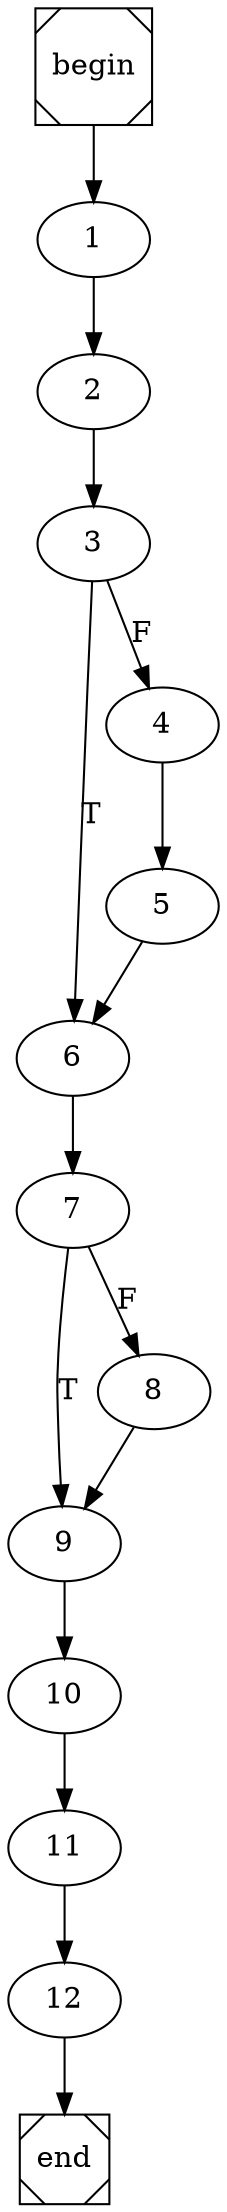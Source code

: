 digraph cfg {
	begin [shape=Msquare];
	end [shape=Msquare];
	begin -> 1;	1 -> 2;	2 -> 3;	3 -> 6[label=T];	3 -> 4[label=F];	4 -> 5;	5 -> 6;	6 -> 7;	7 -> 9[label=T];	7 -> 8[label=F];	8 -> 9;	9 -> 10;	10 -> 11;	11 -> 12;	12 -> end;}
